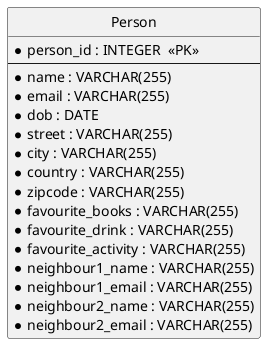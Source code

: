 @startuml 1NF

hide circle

entity "Person" {
  * person_id : INTEGER  <<PK>>
  --
  * name : VARCHAR(255)
  * email : VARCHAR(255)
  * dob : DATE
  * street : VARCHAR(255)
  * city : VARCHAR(255)
  * country : VARCHAR(255)
  * zipcode : VARCHAR(255)
  * favourite_books : VARCHAR(255)
  * favourite_drink : VARCHAR(255)
  * favourite_activity : VARCHAR(255)
  * neighbour1_name : VARCHAR(255)
  * neighbour1_email : VARCHAR(255)
  * neighbour2_name : VARCHAR(255)
  * neighbour2_email : VARCHAR(255)
}

@enduml